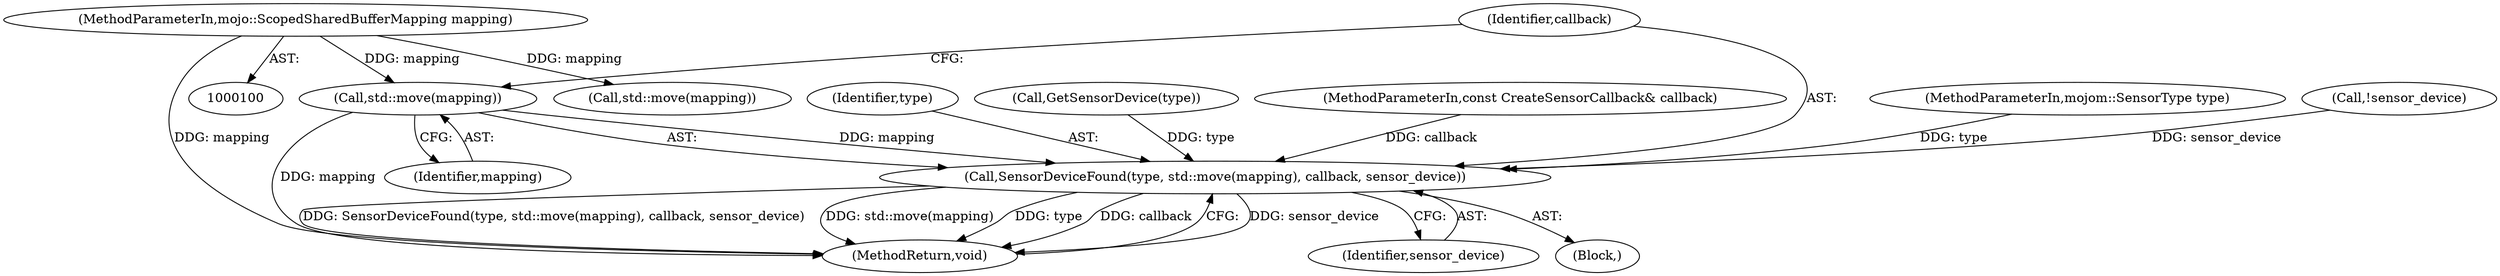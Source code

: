 digraph "1_Chrome_c0c8978849ac57e4ecd613ddc8ff7852a2054734_25@API" {
"1000154" [label="(Call,std::move(mapping))"];
"1000102" [label="(MethodParameterIn,mojo::ScopedSharedBufferMapping mapping)"];
"1000152" [label="(Call,SensorDeviceFound(type, std::move(mapping), callback, sensor_device))"];
"1000104" [label="(Block,)"];
"1000102" [label="(MethodParameterIn,mojo::ScopedSharedBufferMapping mapping)"];
"1000152" [label="(Call,SensorDeviceFound(type, std::move(mapping), callback, sensor_device))"];
"1000153" [label="(Identifier,type)"];
"1000143" [label="(Call,GetSensorDevice(type))"];
"1000103" [label="(MethodParameterIn,const CreateSensorCallback& callback)"];
"1000117" [label="(Call,std::move(mapping))"];
"1000158" [label="(MethodReturn,void)"];
"1000156" [label="(Identifier,callback)"];
"1000157" [label="(Identifier,sensor_device)"];
"1000101" [label="(MethodParameterIn,mojom::SensorType type)"];
"1000154" [label="(Call,std::move(mapping))"];
"1000146" [label="(Call,!sensor_device)"];
"1000155" [label="(Identifier,mapping)"];
"1000154" -> "1000152"  [label="AST: "];
"1000154" -> "1000155"  [label="CFG: "];
"1000155" -> "1000154"  [label="AST: "];
"1000156" -> "1000154"  [label="CFG: "];
"1000154" -> "1000158"  [label="DDG: mapping"];
"1000154" -> "1000152"  [label="DDG: mapping"];
"1000102" -> "1000154"  [label="DDG: mapping"];
"1000102" -> "1000100"  [label="AST: "];
"1000102" -> "1000158"  [label="DDG: mapping"];
"1000102" -> "1000117"  [label="DDG: mapping"];
"1000152" -> "1000104"  [label="AST: "];
"1000152" -> "1000157"  [label="CFG: "];
"1000153" -> "1000152"  [label="AST: "];
"1000156" -> "1000152"  [label="AST: "];
"1000157" -> "1000152"  [label="AST: "];
"1000158" -> "1000152"  [label="CFG: "];
"1000152" -> "1000158"  [label="DDG: sensor_device"];
"1000152" -> "1000158"  [label="DDG: SensorDeviceFound(type, std::move(mapping), callback, sensor_device)"];
"1000152" -> "1000158"  [label="DDG: std::move(mapping)"];
"1000152" -> "1000158"  [label="DDG: type"];
"1000152" -> "1000158"  [label="DDG: callback"];
"1000143" -> "1000152"  [label="DDG: type"];
"1000101" -> "1000152"  [label="DDG: type"];
"1000103" -> "1000152"  [label="DDG: callback"];
"1000146" -> "1000152"  [label="DDG: sensor_device"];
}
